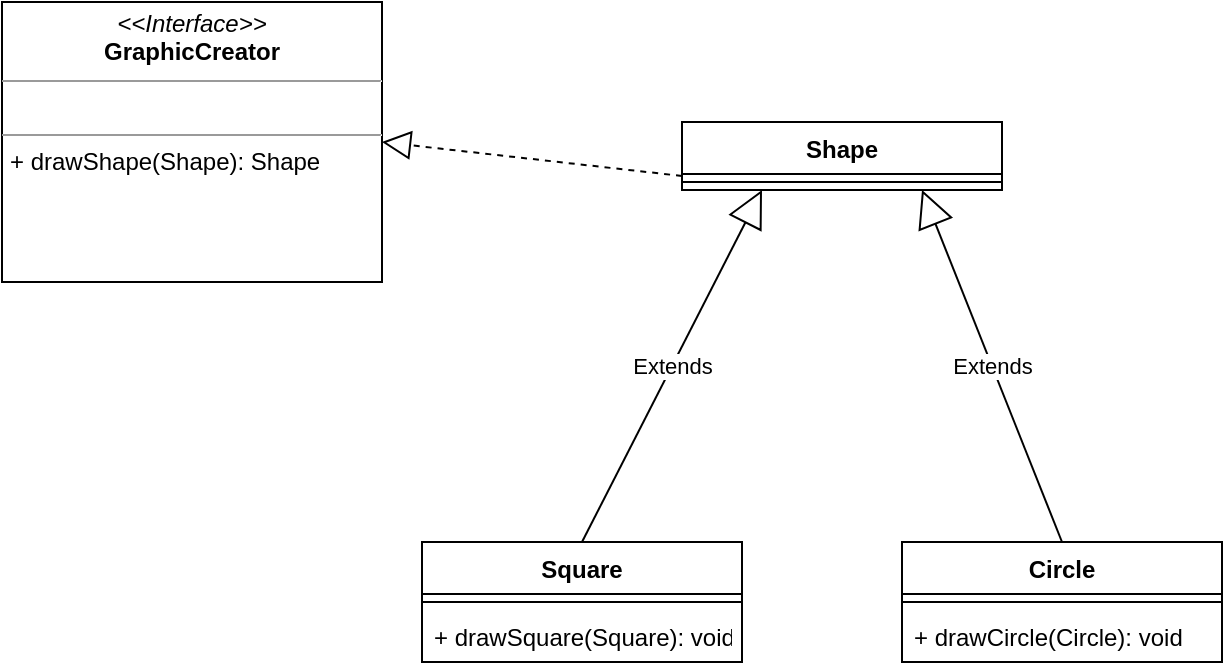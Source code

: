 <mxfile version="14.6.13" type="device"><diagram id="C5RBs43oDa-KdzZeNtuy" name="Page-1"><mxGraphModel dx="749" dy="556" grid="1" gridSize="10" guides="1" tooltips="1" connect="1" arrows="1" fold="1" page="1" pageScale="1" pageWidth="827" pageHeight="1169" math="0" shadow="0"><root><mxCell id="WIyWlLk6GJQsqaUBKTNV-0"/><mxCell id="WIyWlLk6GJQsqaUBKTNV-1" parent="WIyWlLk6GJQsqaUBKTNV-0"/><mxCell id="tlFZDF7gJ4b-lJ6YwR7j-0" value="&lt;p style=&quot;margin: 0px ; margin-top: 4px ; text-align: center&quot;&gt;&lt;i&gt;&amp;lt;&amp;lt;Interface&amp;gt;&amp;gt;&lt;/i&gt;&lt;br&gt;&lt;b&gt;GraphicCreator&lt;/b&gt;&lt;/p&gt;&lt;hr size=&quot;1&quot;&gt;&lt;p style=&quot;margin: 0px ; margin-left: 4px&quot;&gt;&lt;br&gt;&lt;/p&gt;&lt;hr size=&quot;1&quot;&gt;&lt;p style=&quot;margin: 0px ; margin-left: 4px&quot;&gt;+ drawShape(Shape): Shape&lt;/p&gt;" style="verticalAlign=top;align=left;overflow=fill;fontSize=12;fontFamily=Helvetica;html=1;" vertex="1" parent="WIyWlLk6GJQsqaUBKTNV-1"><mxGeometry x="120" y="100" width="190" height="140" as="geometry"/></mxCell><mxCell id="tlFZDF7gJ4b-lJ6YwR7j-1" value="Shape" style="swimlane;fontStyle=1;align=center;verticalAlign=top;childLayout=stackLayout;horizontal=1;startSize=26;horizontalStack=0;resizeParent=1;resizeParentMax=0;resizeLast=0;collapsible=1;marginBottom=0;" vertex="1" parent="WIyWlLk6GJQsqaUBKTNV-1"><mxGeometry x="460" y="160" width="160" height="34" as="geometry"/></mxCell><mxCell id="tlFZDF7gJ4b-lJ6YwR7j-3" value="" style="line;strokeWidth=1;fillColor=none;align=left;verticalAlign=middle;spacingTop=-1;spacingLeft=3;spacingRight=3;rotatable=0;labelPosition=right;points=[];portConstraint=eastwest;" vertex="1" parent="tlFZDF7gJ4b-lJ6YwR7j-1"><mxGeometry y="26" width="160" height="8" as="geometry"/></mxCell><mxCell id="tlFZDF7gJ4b-lJ6YwR7j-5" value="" style="endArrow=block;dashed=1;endFill=0;endSize=12;html=1;entryX=1;entryY=0.5;entryDx=0;entryDy=0;exitX=0;exitY=0.038;exitDx=0;exitDy=0;exitPerimeter=0;" edge="1" parent="WIyWlLk6GJQsqaUBKTNV-1" target="tlFZDF7gJ4b-lJ6YwR7j-0"><mxGeometry width="160" relative="1" as="geometry"><mxPoint x="460" y="186.988" as="sourcePoint"/><mxPoint x="490" y="410" as="targetPoint"/></mxGeometry></mxCell><mxCell id="tlFZDF7gJ4b-lJ6YwR7j-6" value="Square" style="swimlane;fontStyle=1;align=center;verticalAlign=top;childLayout=stackLayout;horizontal=1;startSize=26;horizontalStack=0;resizeParent=1;resizeParentMax=0;resizeLast=0;collapsible=1;marginBottom=0;" vertex="1" parent="WIyWlLk6GJQsqaUBKTNV-1"><mxGeometry x="330" y="370" width="160" height="60" as="geometry"/></mxCell><mxCell id="tlFZDF7gJ4b-lJ6YwR7j-8" value="" style="line;strokeWidth=1;fillColor=none;align=left;verticalAlign=middle;spacingTop=-1;spacingLeft=3;spacingRight=3;rotatable=0;labelPosition=right;points=[];portConstraint=eastwest;" vertex="1" parent="tlFZDF7gJ4b-lJ6YwR7j-6"><mxGeometry y="26" width="160" height="8" as="geometry"/></mxCell><mxCell id="tlFZDF7gJ4b-lJ6YwR7j-9" value="+ drawSquare(Square): void" style="text;strokeColor=none;fillColor=none;align=left;verticalAlign=top;spacingLeft=4;spacingRight=4;overflow=hidden;rotatable=0;points=[[0,0.5],[1,0.5]];portConstraint=eastwest;" vertex="1" parent="tlFZDF7gJ4b-lJ6YwR7j-6"><mxGeometry y="34" width="160" height="26" as="geometry"/></mxCell><mxCell id="tlFZDF7gJ4b-lJ6YwR7j-10" value="Circle" style="swimlane;fontStyle=1;align=center;verticalAlign=top;childLayout=stackLayout;horizontal=1;startSize=26;horizontalStack=0;resizeParent=1;resizeParentMax=0;resizeLast=0;collapsible=1;marginBottom=0;" vertex="1" parent="WIyWlLk6GJQsqaUBKTNV-1"><mxGeometry x="570" y="370" width="160" height="60" as="geometry"/></mxCell><mxCell id="tlFZDF7gJ4b-lJ6YwR7j-12" value="" style="line;strokeWidth=1;fillColor=none;align=left;verticalAlign=middle;spacingTop=-1;spacingLeft=3;spacingRight=3;rotatable=0;labelPosition=right;points=[];portConstraint=eastwest;" vertex="1" parent="tlFZDF7gJ4b-lJ6YwR7j-10"><mxGeometry y="26" width="160" height="8" as="geometry"/></mxCell><mxCell id="tlFZDF7gJ4b-lJ6YwR7j-13" value="+ drawCircle(Circle): void" style="text;strokeColor=none;fillColor=none;align=left;verticalAlign=top;spacingLeft=4;spacingRight=4;overflow=hidden;rotatable=0;points=[[0,0.5],[1,0.5]];portConstraint=eastwest;" vertex="1" parent="tlFZDF7gJ4b-lJ6YwR7j-10"><mxGeometry y="34" width="160" height="26" as="geometry"/></mxCell><mxCell id="tlFZDF7gJ4b-lJ6YwR7j-14" value="Extends" style="endArrow=block;endSize=16;endFill=0;html=1;entryX=0.25;entryY=1;entryDx=0;entryDy=0;exitX=0.5;exitY=0;exitDx=0;exitDy=0;" edge="1" parent="WIyWlLk6GJQsqaUBKTNV-1" source="tlFZDF7gJ4b-lJ6YwR7j-6" target="tlFZDF7gJ4b-lJ6YwR7j-1"><mxGeometry width="160" relative="1" as="geometry"><mxPoint x="330" y="410" as="sourcePoint"/><mxPoint x="490" y="410" as="targetPoint"/></mxGeometry></mxCell><mxCell id="tlFZDF7gJ4b-lJ6YwR7j-15" value="Extends" style="endArrow=block;endSize=16;endFill=0;html=1;entryX=0.75;entryY=1;entryDx=0;entryDy=0;exitX=0.5;exitY=0;exitDx=0;exitDy=0;" edge="1" parent="WIyWlLk6GJQsqaUBKTNV-1" source="tlFZDF7gJ4b-lJ6YwR7j-10" target="tlFZDF7gJ4b-lJ6YwR7j-1"><mxGeometry width="160" relative="1" as="geometry"><mxPoint x="420" y="380" as="sourcePoint"/><mxPoint x="580" y="210" as="targetPoint"/></mxGeometry></mxCell></root></mxGraphModel></diagram></mxfile>